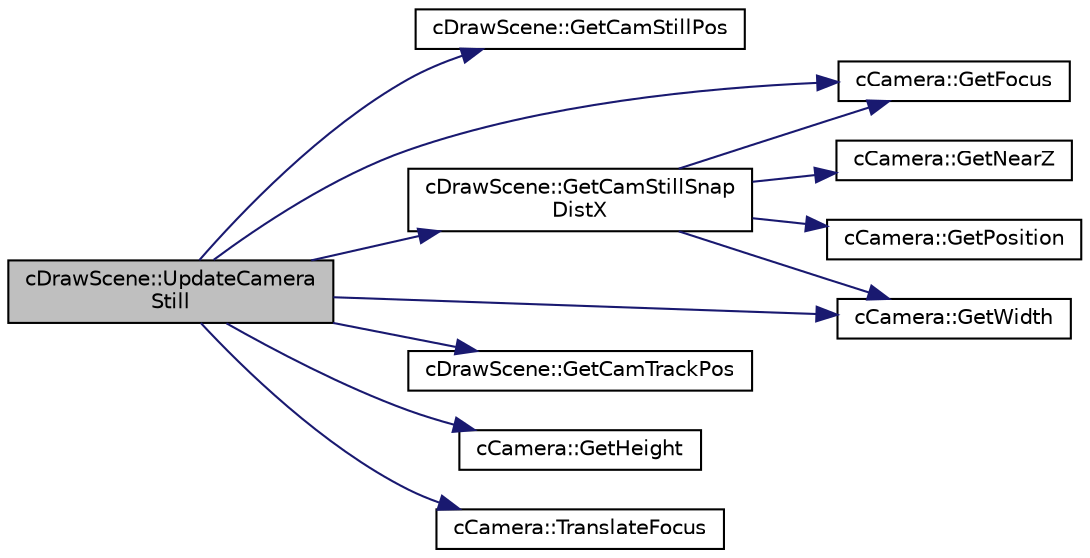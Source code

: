 digraph "cDrawScene::UpdateCameraStill"
{
 // LATEX_PDF_SIZE
  edge [fontname="Helvetica",fontsize="10",labelfontname="Helvetica",labelfontsize="10"];
  node [fontname="Helvetica",fontsize="10",shape=record];
  rankdir="LR";
  Node1 [label="cDrawScene::UpdateCamera\lStill",height=0.2,width=0.4,color="black", fillcolor="grey75", style="filled", fontcolor="black",tooltip=" "];
  Node1 -> Node2 [color="midnightblue",fontsize="10",style="solid",fontname="Helvetica"];
  Node2 [label="cDrawScene::GetCamStillPos",height=0.2,width=0.4,color="black", fillcolor="white", style="filled",URL="$classc_draw_scene.html#a6d98371b40e4f0170e2914bdcbacf627",tooltip=" "];
  Node1 -> Node3 [color="midnightblue",fontsize="10",style="solid",fontname="Helvetica"];
  Node3 [label="cDrawScene::GetCamStillSnap\lDistX",height=0.2,width=0.4,color="black", fillcolor="white", style="filled",URL="$classc_draw_scene.html#a704a4a0c749884492def77b88bf516d5",tooltip=" "];
  Node3 -> Node4 [color="midnightblue",fontsize="10",style="solid",fontname="Helvetica"];
  Node4 [label="cCamera::GetFocus",height=0.2,width=0.4,color="black", fillcolor="white", style="filled",URL="$classc_camera.html#a0aa751bcd1e56af7c9ce41fd9ee297e1",tooltip=" "];
  Node3 -> Node5 [color="midnightblue",fontsize="10",style="solid",fontname="Helvetica"];
  Node5 [label="cCamera::GetNearZ",height=0.2,width=0.4,color="black", fillcolor="white", style="filled",URL="$classc_camera.html#a4fde6b6d7814efa6d01f737d9e4af54e",tooltip=" "];
  Node3 -> Node6 [color="midnightblue",fontsize="10",style="solid",fontname="Helvetica"];
  Node6 [label="cCamera::GetPosition",height=0.2,width=0.4,color="black", fillcolor="white", style="filled",URL="$classc_camera.html#ae717c0a2129047f1fc0a8860237056ae",tooltip=" "];
  Node3 -> Node7 [color="midnightblue",fontsize="10",style="solid",fontname="Helvetica"];
  Node7 [label="cCamera::GetWidth",height=0.2,width=0.4,color="black", fillcolor="white", style="filled",URL="$classc_camera.html#ae7dfa3e815f4ddd27b2cb32203b65f21",tooltip=" "];
  Node1 -> Node8 [color="midnightblue",fontsize="10",style="solid",fontname="Helvetica"];
  Node8 [label="cDrawScene::GetCamTrackPos",height=0.2,width=0.4,color="black", fillcolor="white", style="filled",URL="$classc_draw_scene.html#a7055709925cf61e5177ba09e9a4cc235",tooltip=" "];
  Node1 -> Node4 [color="midnightblue",fontsize="10",style="solid",fontname="Helvetica"];
  Node1 -> Node9 [color="midnightblue",fontsize="10",style="solid",fontname="Helvetica"];
  Node9 [label="cCamera::GetHeight",height=0.2,width=0.4,color="black", fillcolor="white", style="filled",URL="$classc_camera.html#aa919c339ff1ddcba1d9e82196674f1a5",tooltip=" "];
  Node1 -> Node7 [color="midnightblue",fontsize="10",style="solid",fontname="Helvetica"];
  Node1 -> Node10 [color="midnightblue",fontsize="10",style="solid",fontname="Helvetica"];
  Node10 [label="cCamera::TranslateFocus",height=0.2,width=0.4,color="black", fillcolor="white", style="filled",URL="$classc_camera.html#ab6d3e9004d131648eae02c7fcfb09ca0",tooltip=" "];
}
